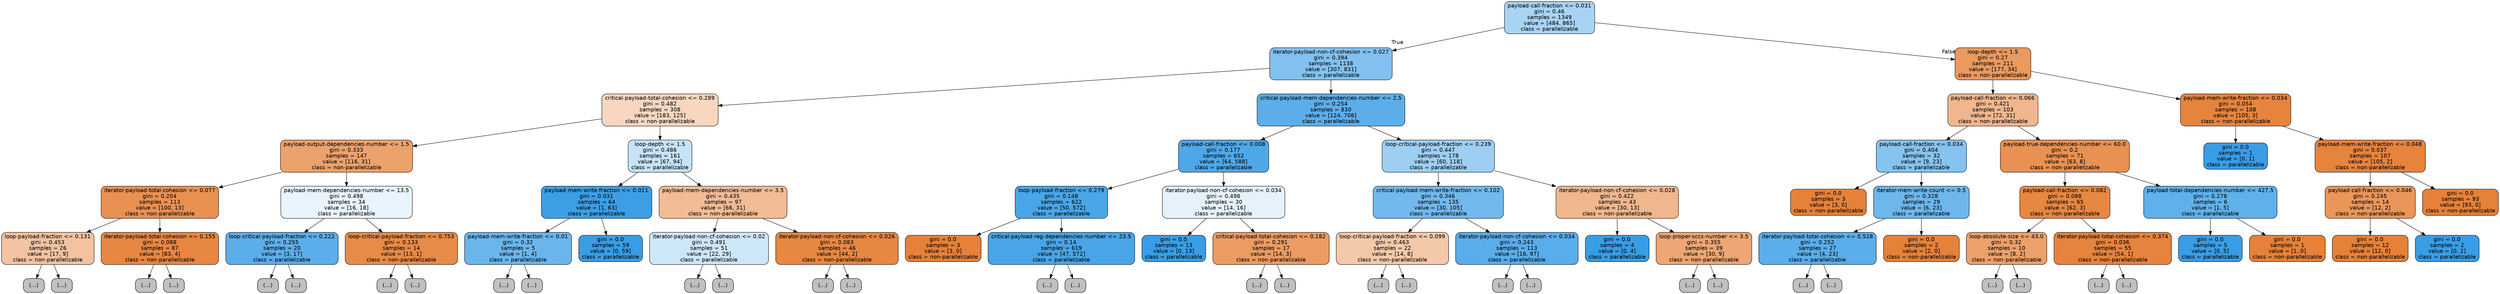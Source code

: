 digraph Tree {
node [shape=box, style="filled, rounded", color="black", fontname=helvetica] ;
edge [fontname=helvetica] ;
0 [label="payload-call-fraction <= 0.031\ngini = 0.46\nsamples = 1349\nvalue = [484, 865]\nclass = parallelizable", fillcolor="#399de570"] ;
1 [label="iterator-payload-non-cf-cohesion <= 0.027\ngini = 0.394\nsamples = 1138\nvalue = [307, 831]\nclass = parallelizable", fillcolor="#399de5a1"] ;
0 -> 1 [labeldistance=2.5, labelangle=45, headlabel="True"] ;
2 [label="critical-payload-total-cohesion <= 0.289\ngini = 0.482\nsamples = 308\nvalue = [183, 125]\nclass = non-parallelizable", fillcolor="#e5813951"] ;
1 -> 2 ;
3 [label="payload-output-dependencies-number <= 1.5\ngini = 0.333\nsamples = 147\nvalue = [116, 31]\nclass = non-parallelizable", fillcolor="#e58139bb"] ;
2 -> 3 ;
4 [label="iterator-payload-total-cohesion <= 0.077\ngini = 0.204\nsamples = 113\nvalue = [100, 13]\nclass = non-parallelizable", fillcolor="#e58139de"] ;
3 -> 4 ;
5 [label="loop-payload-fraction <= 0.131\ngini = 0.453\nsamples = 26\nvalue = [17, 9]\nclass = non-parallelizable", fillcolor="#e5813978"] ;
4 -> 5 ;
6 [label="(...)", fillcolor="#C0C0C0"] ;
5 -> 6 ;
13 [label="(...)", fillcolor="#C0C0C0"] ;
5 -> 13 ;
18 [label="iterator-payload-total-cohesion <= 0.155\ngini = 0.088\nsamples = 87\nvalue = [83, 4]\nclass = non-parallelizable", fillcolor="#e58139f3"] ;
4 -> 18 ;
19 [label="(...)", fillcolor="#C0C0C0"] ;
18 -> 19 ;
24 [label="(...)", fillcolor="#C0C0C0"] ;
18 -> 24 ;
29 [label="payload-mem-dependencies-number <= 13.5\ngini = 0.498\nsamples = 34\nvalue = [16, 18]\nclass = parallelizable", fillcolor="#399de51c"] ;
3 -> 29 ;
30 [label="loop-critical-payload-fraction <= 0.222\ngini = 0.255\nsamples = 20\nvalue = [3, 17]\nclass = parallelizable", fillcolor="#399de5d2"] ;
29 -> 30 ;
31 [label="(...)", fillcolor="#C0C0C0"] ;
30 -> 31 ;
32 [label="(...)", fillcolor="#C0C0C0"] ;
30 -> 32 ;
37 [label="loop-critical-payload-fraction <= 0.753\ngini = 0.133\nsamples = 14\nvalue = [13, 1]\nclass = non-parallelizable", fillcolor="#e58139eb"] ;
29 -> 37 ;
38 [label="(...)", fillcolor="#C0C0C0"] ;
37 -> 38 ;
39 [label="(...)", fillcolor="#C0C0C0"] ;
37 -> 39 ;
40 [label="loop-depth <= 1.5\ngini = 0.486\nsamples = 161\nvalue = [67, 94]\nclass = parallelizable", fillcolor="#399de549"] ;
2 -> 40 ;
41 [label="payload-mem-write-fraction <= 0.011\ngini = 0.031\nsamples = 64\nvalue = [1, 63]\nclass = parallelizable", fillcolor="#399de5fb"] ;
40 -> 41 ;
42 [label="payload-mem-write-fraction <= 0.01\ngini = 0.32\nsamples = 5\nvalue = [1, 4]\nclass = parallelizable", fillcolor="#399de5bf"] ;
41 -> 42 ;
43 [label="(...)", fillcolor="#C0C0C0"] ;
42 -> 43 ;
44 [label="(...)", fillcolor="#C0C0C0"] ;
42 -> 44 ;
45 [label="gini = 0.0\nsamples = 59\nvalue = [0, 59]\nclass = parallelizable", fillcolor="#399de5ff"] ;
41 -> 45 ;
46 [label="payload-mem-dependencies-number <= 3.5\ngini = 0.435\nsamples = 97\nvalue = [66, 31]\nclass = non-parallelizable", fillcolor="#e5813987"] ;
40 -> 46 ;
47 [label="iterator-payload-non-cf-cohesion <= 0.02\ngini = 0.491\nsamples = 51\nvalue = [22, 29]\nclass = parallelizable", fillcolor="#399de53e"] ;
46 -> 47 ;
48 [label="(...)", fillcolor="#C0C0C0"] ;
47 -> 48 ;
57 [label="(...)", fillcolor="#C0C0C0"] ;
47 -> 57 ;
68 [label="iterator-payload-non-cf-cohesion <= 0.026\ngini = 0.083\nsamples = 46\nvalue = [44, 2]\nclass = non-parallelizable", fillcolor="#e58139f3"] ;
46 -> 68 ;
69 [label="(...)", fillcolor="#C0C0C0"] ;
68 -> 69 ;
74 [label="(...)", fillcolor="#C0C0C0"] ;
68 -> 74 ;
75 [label="critical-payload-mem-dependencies-number <= 2.5\ngini = 0.254\nsamples = 830\nvalue = [124, 706]\nclass = parallelizable", fillcolor="#399de5d2"] ;
1 -> 75 ;
76 [label="payload-call-fraction <= 0.008\ngini = 0.177\nsamples = 652\nvalue = [64, 588]\nclass = parallelizable", fillcolor="#399de5e3"] ;
75 -> 76 ;
77 [label="loop-payload-fraction <= 0.279\ngini = 0.148\nsamples = 622\nvalue = [50, 572]\nclass = parallelizable", fillcolor="#399de5e9"] ;
76 -> 77 ;
78 [label="gini = 0.0\nsamples = 3\nvalue = [3, 0]\nclass = non-parallelizable", fillcolor="#e58139ff"] ;
77 -> 78 ;
79 [label="critical-payload-reg-dependencies-number <= 23.5\ngini = 0.14\nsamples = 619\nvalue = [47, 572]\nclass = parallelizable", fillcolor="#399de5ea"] ;
77 -> 79 ;
80 [label="(...)", fillcolor="#C0C0C0"] ;
79 -> 80 ;
177 [label="(...)", fillcolor="#C0C0C0"] ;
79 -> 177 ;
178 [label="iterator-payload-non-cf-cohesion <= 0.034\ngini = 0.498\nsamples = 30\nvalue = [14, 16]\nclass = parallelizable", fillcolor="#399de520"] ;
76 -> 178 ;
179 [label="gini = 0.0\nsamples = 13\nvalue = [0, 13]\nclass = parallelizable", fillcolor="#399de5ff"] ;
178 -> 179 ;
180 [label="critical-payload-total-cohesion <= 0.182\ngini = 0.291\nsamples = 17\nvalue = [14, 3]\nclass = non-parallelizable", fillcolor="#e58139c8"] ;
178 -> 180 ;
181 [label="(...)", fillcolor="#C0C0C0"] ;
180 -> 181 ;
182 [label="(...)", fillcolor="#C0C0C0"] ;
180 -> 182 ;
185 [label="loop-critical-payload-fraction <= 0.239\ngini = 0.447\nsamples = 178\nvalue = [60, 118]\nclass = parallelizable", fillcolor="#399de57d"] ;
75 -> 185 ;
186 [label="critical-payload-mem-write-fraction <= 0.102\ngini = 0.346\nsamples = 135\nvalue = [30, 105]\nclass = parallelizable", fillcolor="#399de5b6"] ;
185 -> 186 ;
187 [label="loop-critical-payload-fraction <= 0.099\ngini = 0.463\nsamples = 22\nvalue = [14, 8]\nclass = non-parallelizable", fillcolor="#e581396d"] ;
186 -> 187 ;
188 [label="(...)", fillcolor="#C0C0C0"] ;
187 -> 188 ;
189 [label="(...)", fillcolor="#C0C0C0"] ;
187 -> 189 ;
196 [label="iterator-payload-non-cf-cohesion <= 0.034\ngini = 0.243\nsamples = 113\nvalue = [16, 97]\nclass = parallelizable", fillcolor="#399de5d5"] ;
186 -> 196 ;
197 [label="(...)", fillcolor="#C0C0C0"] ;
196 -> 197 ;
206 [label="(...)", fillcolor="#C0C0C0"] ;
196 -> 206 ;
217 [label="iterator-payload-non-cf-cohesion <= 0.028\ngini = 0.422\nsamples = 43\nvalue = [30, 13]\nclass = non-parallelizable", fillcolor="#e5813991"] ;
185 -> 217 ;
218 [label="gini = 0.0\nsamples = 4\nvalue = [0, 4]\nclass = parallelizable", fillcolor="#399de5ff"] ;
217 -> 218 ;
219 [label="loop-proper-sccs-number <= 3.5\ngini = 0.355\nsamples = 39\nvalue = [30, 9]\nclass = non-parallelizable", fillcolor="#e58139b3"] ;
217 -> 219 ;
220 [label="(...)", fillcolor="#C0C0C0"] ;
219 -> 220 ;
233 [label="(...)", fillcolor="#C0C0C0"] ;
219 -> 233 ;
236 [label="loop-depth <= 1.5\ngini = 0.27\nsamples = 211\nvalue = [177, 34]\nclass = non-parallelizable", fillcolor="#e58139ce"] ;
0 -> 236 [labeldistance=2.5, labelangle=-45, headlabel="False"] ;
237 [label="payload-call-fraction <= 0.066\ngini = 0.421\nsamples = 103\nvalue = [72, 31]\nclass = non-parallelizable", fillcolor="#e5813991"] ;
236 -> 237 ;
238 [label="payload-call-fraction <= 0.034\ngini = 0.404\nsamples = 32\nvalue = [9, 23]\nclass = parallelizable", fillcolor="#399de59b"] ;
237 -> 238 ;
239 [label="gini = 0.0\nsamples = 3\nvalue = [3, 0]\nclass = non-parallelizable", fillcolor="#e58139ff"] ;
238 -> 239 ;
240 [label="iterator-mem-write-count <= 0.5\ngini = 0.328\nsamples = 29\nvalue = [6, 23]\nclass = parallelizable", fillcolor="#399de5bc"] ;
238 -> 240 ;
241 [label="iterator-payload-total-cohesion <= 0.528\ngini = 0.252\nsamples = 27\nvalue = [4, 23]\nclass = parallelizable", fillcolor="#399de5d3"] ;
240 -> 241 ;
242 [label="(...)", fillcolor="#C0C0C0"] ;
241 -> 242 ;
249 [label="(...)", fillcolor="#C0C0C0"] ;
241 -> 249 ;
250 [label="gini = 0.0\nsamples = 2\nvalue = [2, 0]\nclass = non-parallelizable", fillcolor="#e58139ff"] ;
240 -> 250 ;
251 [label="payload-true-dependencies-number <= 60.0\ngini = 0.2\nsamples = 71\nvalue = [63, 8]\nclass = non-parallelizable", fillcolor="#e58139df"] ;
237 -> 251 ;
252 [label="payload-call-fraction <= 0.082\ngini = 0.088\nsamples = 65\nvalue = [62, 3]\nclass = non-parallelizable", fillcolor="#e58139f3"] ;
251 -> 252 ;
253 [label="loop-absolute-size <= 43.0\ngini = 0.32\nsamples = 10\nvalue = [8, 2]\nclass = non-parallelizable", fillcolor="#e58139bf"] ;
252 -> 253 ;
254 [label="(...)", fillcolor="#C0C0C0"] ;
253 -> 254 ;
255 [label="(...)", fillcolor="#C0C0C0"] ;
253 -> 255 ;
256 [label="iterator-payload-total-cohesion <= 0.374\ngini = 0.036\nsamples = 55\nvalue = [54, 1]\nclass = non-parallelizable", fillcolor="#e58139fa"] ;
252 -> 256 ;
257 [label="(...)", fillcolor="#C0C0C0"] ;
256 -> 257 ;
258 [label="(...)", fillcolor="#C0C0C0"] ;
256 -> 258 ;
261 [label="payload-total-dependencies-number <= 427.5\ngini = 0.278\nsamples = 6\nvalue = [1, 5]\nclass = parallelizable", fillcolor="#399de5cc"] ;
251 -> 261 ;
262 [label="gini = 0.0\nsamples = 5\nvalue = [0, 5]\nclass = parallelizable", fillcolor="#399de5ff"] ;
261 -> 262 ;
263 [label="gini = 0.0\nsamples = 1\nvalue = [1, 0]\nclass = non-parallelizable", fillcolor="#e58139ff"] ;
261 -> 263 ;
264 [label="payload-mem-write-fraction <= 0.034\ngini = 0.054\nsamples = 108\nvalue = [105, 3]\nclass = non-parallelizable", fillcolor="#e58139f8"] ;
236 -> 264 ;
265 [label="gini = 0.0\nsamples = 1\nvalue = [0, 1]\nclass = parallelizable", fillcolor="#399de5ff"] ;
264 -> 265 ;
266 [label="payload-mem-write-fraction <= 0.048\ngini = 0.037\nsamples = 107\nvalue = [105, 2]\nclass = non-parallelizable", fillcolor="#e58139fa"] ;
264 -> 266 ;
267 [label="payload-call-fraction <= 0.046\ngini = 0.245\nsamples = 14\nvalue = [12, 2]\nclass = non-parallelizable", fillcolor="#e58139d4"] ;
266 -> 267 ;
268 [label="gini = 0.0\nsamples = 12\nvalue = [12, 0]\nclass = non-parallelizable", fillcolor="#e58139ff"] ;
267 -> 268 ;
269 [label="gini = 0.0\nsamples = 2\nvalue = [0, 2]\nclass = parallelizable", fillcolor="#399de5ff"] ;
267 -> 269 ;
270 [label="gini = 0.0\nsamples = 93\nvalue = [93, 0]\nclass = non-parallelizable", fillcolor="#e58139ff"] ;
266 -> 270 ;
}
